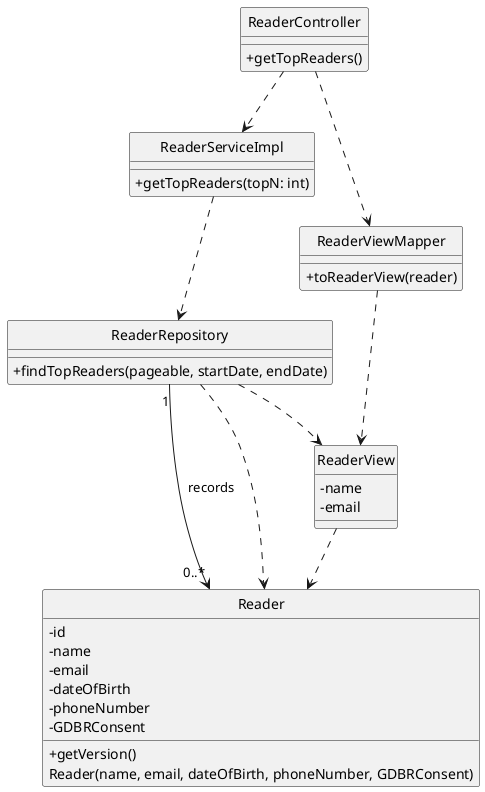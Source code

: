 @startuml
'https://plantuml.com/class-diagram

hide circle
skinparam classAttributeIconSize 0

class Reader{
    - id
    - name
    - email
    - dateOfBirth
    - phoneNumber
    - GDBRConsent
    + getVersion()
    Reader(name, email, dateOfBirth, phoneNumber, GDBRConsent)
}

class ReaderController
{
    + getTopReaders()
}
class ReaderServiceImpl
{
    + getTopReaders(topN: int)
}
class ReaderViewMapper
{
    + toReaderView(reader)
}

class ReaderRepository
{
    + findTopReaders(pageable, startDate, endDate)
}

class ReaderView
{
    - name
    - email
}

ReaderController ..> ReaderServiceImpl
ReaderServiceImpl ..> ReaderRepository
ReaderController ..> ReaderViewMapper
ReaderRepository "1" --> "0..*" Reader: records
ReaderRepository ..> ReaderView
ReaderRepository ..> Reader
ReaderViewMapper ..> ReaderView
ReaderView ..> Reader

@enduml
